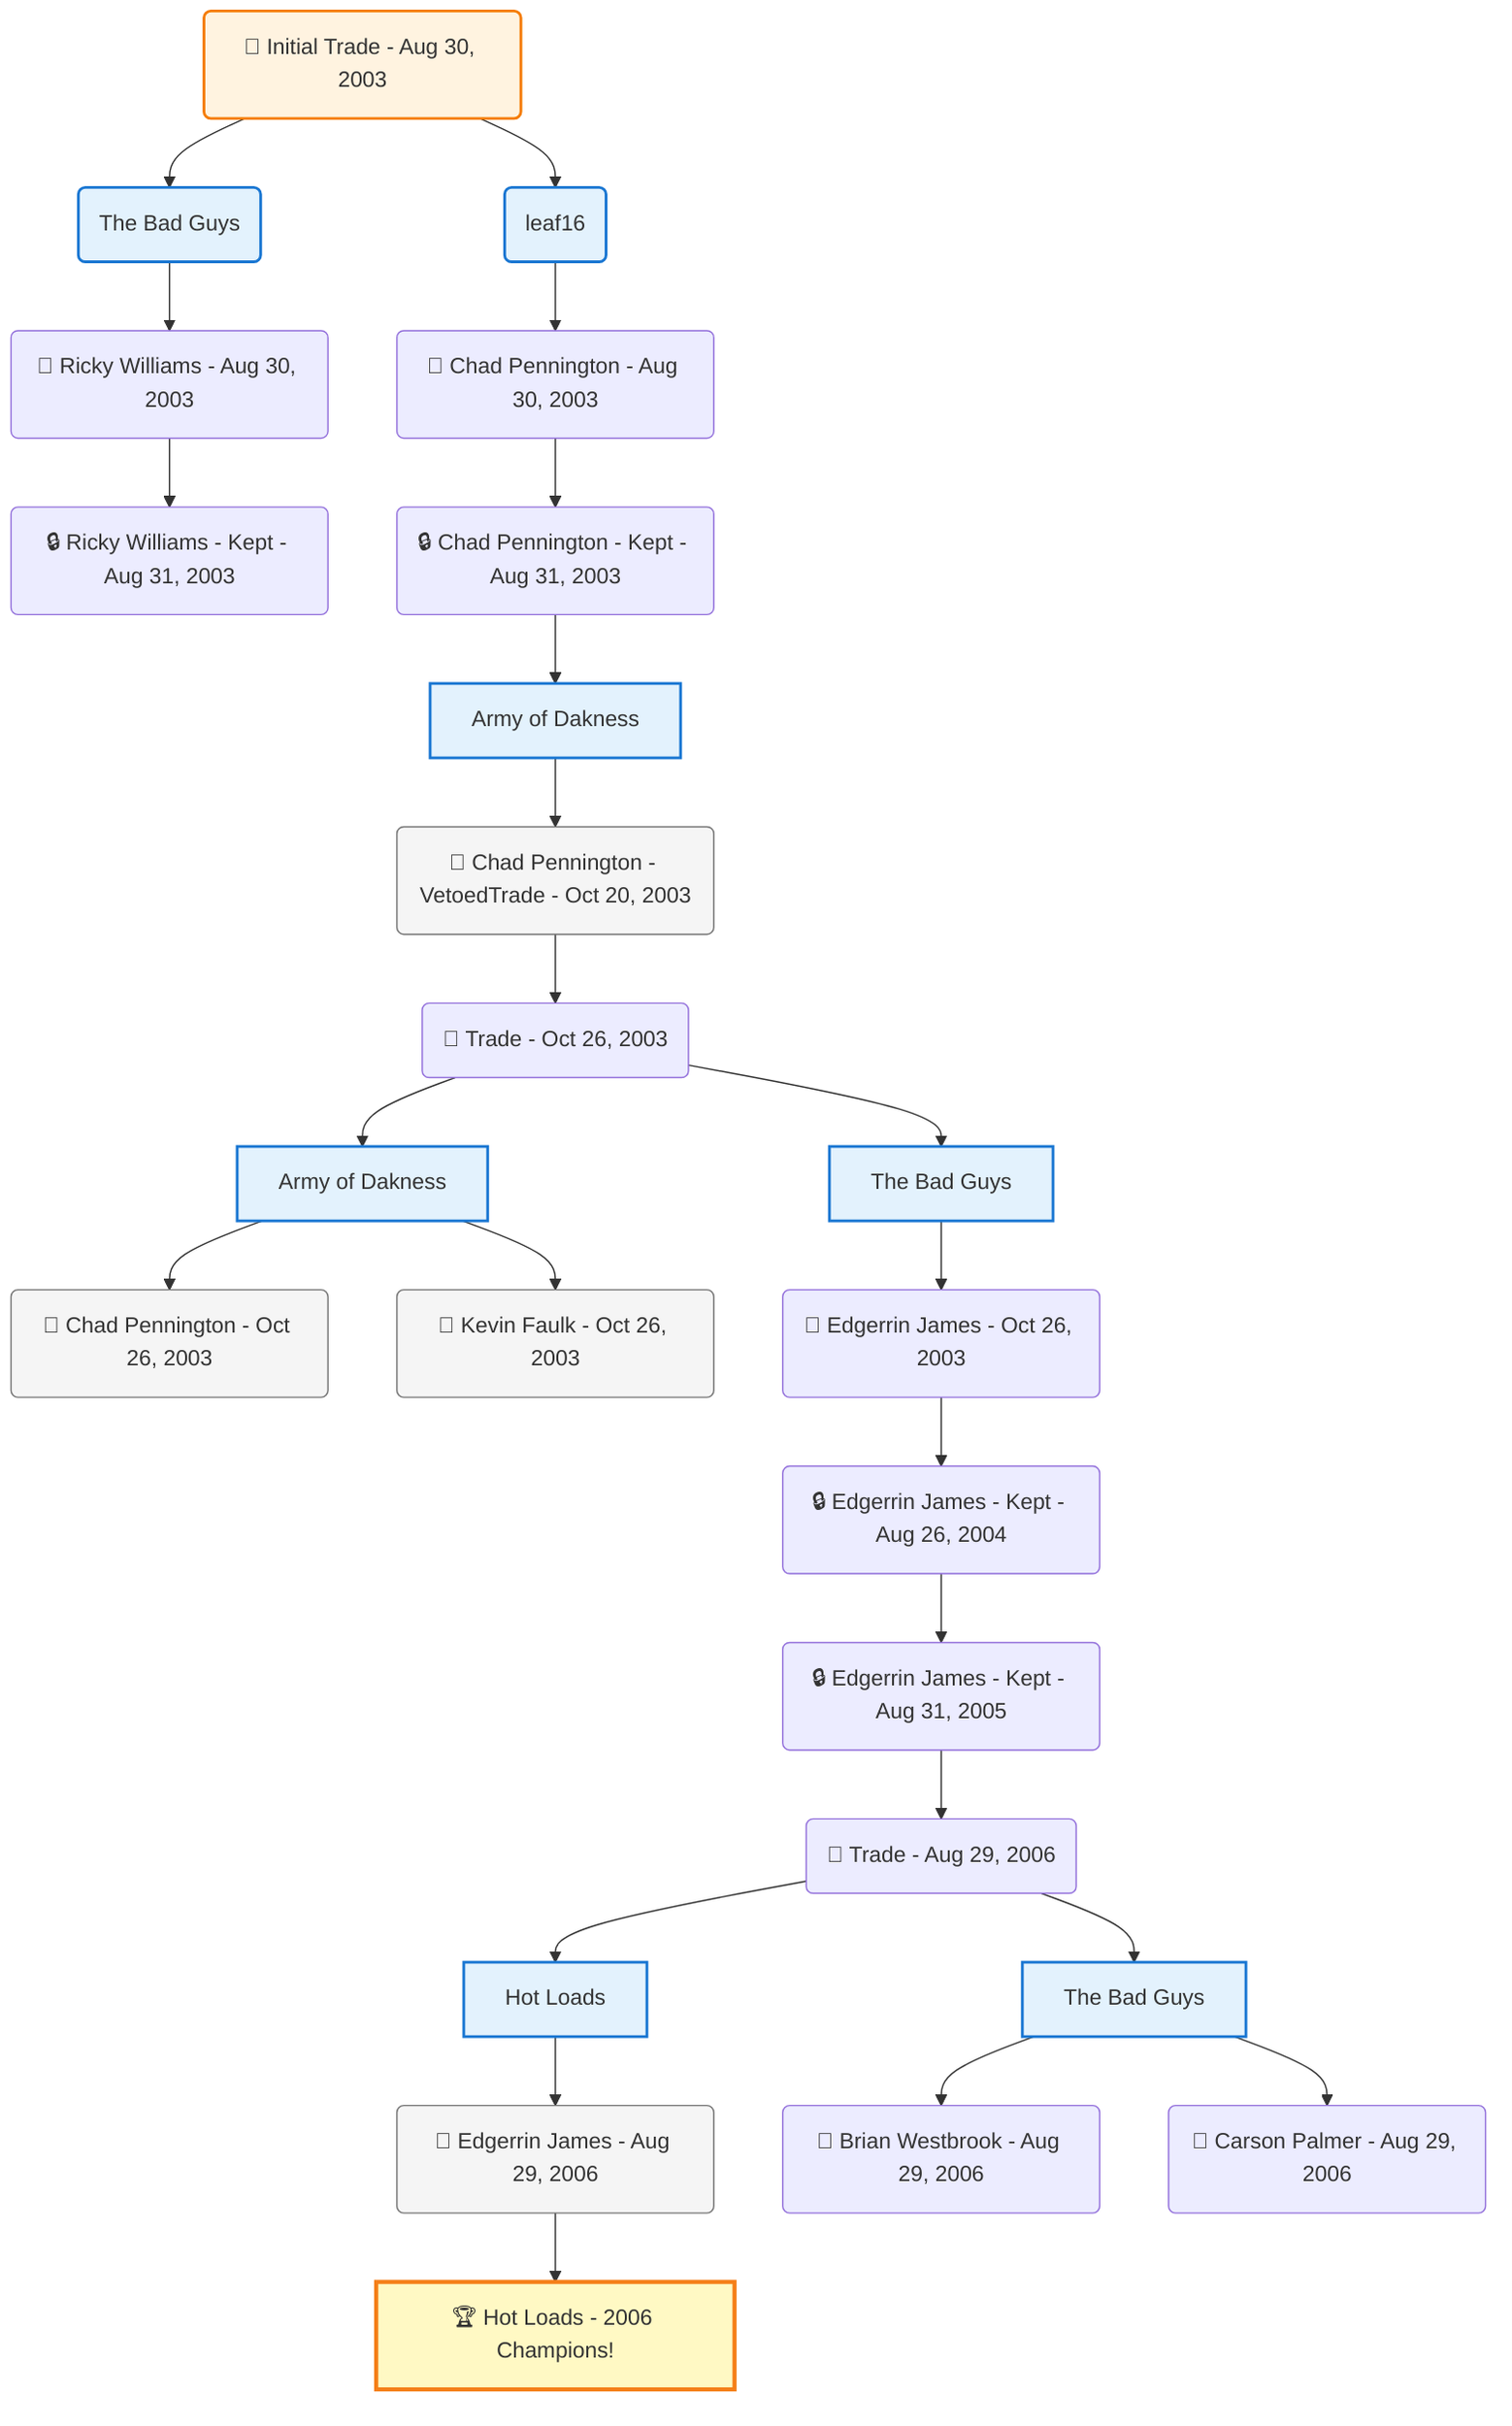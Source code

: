 flowchart TD

    TRADE_MAIN("🔄 Initial Trade - Aug 30, 2003")
    TEAM_1("The Bad Guys")
    TEAM_2("leaf16")
    NODE_e3d62b93-f548-4a7a-ae06-19cd622eed29("🔄 Ricky Williams - Aug 30, 2003")
    NODE_049433a2-9be2-42a9-8cec-02c81f0a1603("🔒 Ricky Williams - Kept - Aug 31, 2003")
    NODE_188fa9ce-14de-480d-8864-8ce057a16538("🔄 Chad Pennington - Aug 30, 2003")
    NODE_84f5c609-3165-48e5-9a6f-7dfc5a7d0dfa("🔒 Chad Pennington - Kept - Aug 31, 2003")
    TEAM_40f7599b-e68f-4bf4-9553-bf7e10924635_3["Army of Dakness"]
    NODE_271464e7-7068-43eb-bc8e-60c8902bde85("🔹 Chad Pennington - VetoedTrade - Oct 20, 2003")
    TRADE_2e680dce-18bf-432e-849a-99e65b8c275d_4("🔄 Trade - Oct 26, 2003")
    TEAM_40f7599b-e68f-4bf4-9553-bf7e10924635_5["Army of Dakness"]
    NODE_775f3b52-1103-4d9c-8eb5-cbec0e8c4aad("🔄 Chad Pennington - Oct 26, 2003")
    NODE_ca07ae5a-6886-45b3-9712-8bc5c20aba87("🔄 Kevin Faulk - Oct 26, 2003")
    TEAM_b2220d1a-ff75-4622-9757-09978901110f_6["The Bad Guys"]
    NODE_b3a78454-9e43-4673-b41a-e786f87bc6db("🔄 Edgerrin James - Oct 26, 2003")
    NODE_107a6885-0c4f-40d5-9509-8974b4923a4e("🔒 Edgerrin James - Kept - Aug 26, 2004")
    NODE_1b1401f7-4822-4afe-bc79-b0d53e566bb8("🔒 Edgerrin James - Kept - Aug 31, 2005")
    TRADE_7f4637e4-4da1-4a72-8274-2515752ca9db_7("🔄 Trade - Aug 29, 2006")
    TEAM_8e9f18ff-62c3-40e8-bb10-32f74cf4ee33_8["Hot Loads"]
    NODE_5b1c2069-8707-4e09-823a-ce670e4fba0e("🔄 Edgerrin James - Aug 29, 2006")
    CHAMP_8e9f18ff-62c3-40e8-bb10-32f74cf4ee33_2006["🏆 Hot Loads - 2006 Champions!"]
    TEAM_b2220d1a-ff75-4622-9757-09978901110f_9["The Bad Guys"]
    NODE_419e01c3-c7a1-4345-8911-157bb4e5f526("🔄 Brian Westbrook - Aug 29, 2006")
    NODE_4fcfbb74-d396-426f-b80b-a9e22eabd6be("🔄 Carson Palmer - Aug 29, 2006")

    TRADE_MAIN --> TEAM_1
    TRADE_MAIN --> TEAM_2
    TEAM_1 --> NODE_e3d62b93-f548-4a7a-ae06-19cd622eed29
    NODE_e3d62b93-f548-4a7a-ae06-19cd622eed29 --> NODE_049433a2-9be2-42a9-8cec-02c81f0a1603
    TEAM_2 --> NODE_188fa9ce-14de-480d-8864-8ce057a16538
    NODE_188fa9ce-14de-480d-8864-8ce057a16538 --> NODE_84f5c609-3165-48e5-9a6f-7dfc5a7d0dfa
    NODE_84f5c609-3165-48e5-9a6f-7dfc5a7d0dfa --> TEAM_40f7599b-e68f-4bf4-9553-bf7e10924635_3
    TEAM_40f7599b-e68f-4bf4-9553-bf7e10924635_3 --> NODE_271464e7-7068-43eb-bc8e-60c8902bde85
    NODE_271464e7-7068-43eb-bc8e-60c8902bde85 --> TRADE_2e680dce-18bf-432e-849a-99e65b8c275d_4
    TRADE_2e680dce-18bf-432e-849a-99e65b8c275d_4 --> TEAM_40f7599b-e68f-4bf4-9553-bf7e10924635_5
    TEAM_40f7599b-e68f-4bf4-9553-bf7e10924635_5 --> NODE_775f3b52-1103-4d9c-8eb5-cbec0e8c4aad
    TEAM_40f7599b-e68f-4bf4-9553-bf7e10924635_5 --> NODE_ca07ae5a-6886-45b3-9712-8bc5c20aba87
    TRADE_2e680dce-18bf-432e-849a-99e65b8c275d_4 --> TEAM_b2220d1a-ff75-4622-9757-09978901110f_6
    TEAM_b2220d1a-ff75-4622-9757-09978901110f_6 --> NODE_b3a78454-9e43-4673-b41a-e786f87bc6db
    NODE_b3a78454-9e43-4673-b41a-e786f87bc6db --> NODE_107a6885-0c4f-40d5-9509-8974b4923a4e
    NODE_107a6885-0c4f-40d5-9509-8974b4923a4e --> NODE_1b1401f7-4822-4afe-bc79-b0d53e566bb8
    NODE_1b1401f7-4822-4afe-bc79-b0d53e566bb8 --> TRADE_7f4637e4-4da1-4a72-8274-2515752ca9db_7
    TRADE_7f4637e4-4da1-4a72-8274-2515752ca9db_7 --> TEAM_8e9f18ff-62c3-40e8-bb10-32f74cf4ee33_8
    TEAM_8e9f18ff-62c3-40e8-bb10-32f74cf4ee33_8 --> NODE_5b1c2069-8707-4e09-823a-ce670e4fba0e
    NODE_5b1c2069-8707-4e09-823a-ce670e4fba0e --> CHAMP_8e9f18ff-62c3-40e8-bb10-32f74cf4ee33_2006
    TRADE_7f4637e4-4da1-4a72-8274-2515752ca9db_7 --> TEAM_b2220d1a-ff75-4622-9757-09978901110f_9
    TEAM_b2220d1a-ff75-4622-9757-09978901110f_9 --> NODE_419e01c3-c7a1-4345-8911-157bb4e5f526
    TEAM_b2220d1a-ff75-4622-9757-09978901110f_9 --> NODE_4fcfbb74-d396-426f-b80b-a9e22eabd6be

    %% Node styling
    classDef teamNode fill:#e3f2fd,stroke:#1976d2,stroke-width:2px
    classDef tradeNode fill:#fff3e0,stroke:#f57c00,stroke-width:2px
    classDef playerNode fill:#f3e5f5,stroke:#7b1fa2,stroke-width:1px
    classDef nonRootPlayerNode fill:#f5f5f5,stroke:#757575,stroke-width:1px
    classDef endNode fill:#ffebee,stroke:#c62828,stroke-width:2px
    classDef waiverNode fill:#e8f5e8,stroke:#388e3c,stroke-width:2px
    classDef championshipNode fill:#fff9c4,stroke:#f57f17,stroke-width:3px

    class TEAM_1,TEAM_2,TEAM_40f7599b-e68f-4bf4-9553-bf7e10924635_3,TEAM_40f7599b-e68f-4bf4-9553-bf7e10924635_5,TEAM_b2220d1a-ff75-4622-9757-09978901110f_6,TEAM_8e9f18ff-62c3-40e8-bb10-32f74cf4ee33_8,TEAM_b2220d1a-ff75-4622-9757-09978901110f_9 teamNode
    class CHAMP_8e9f18ff-62c3-40e8-bb10-32f74cf4ee33_2006 championshipNode
    class NODE_271464e7-7068-43eb-bc8e-60c8902bde85,NODE_775f3b52-1103-4d9c-8eb5-cbec0e8c4aad,NODE_ca07ae5a-6886-45b3-9712-8bc5c20aba87,NODE_5b1c2069-8707-4e09-823a-ce670e4fba0e nonRootPlayerNode
    class TRADE_MAIN tradeNode